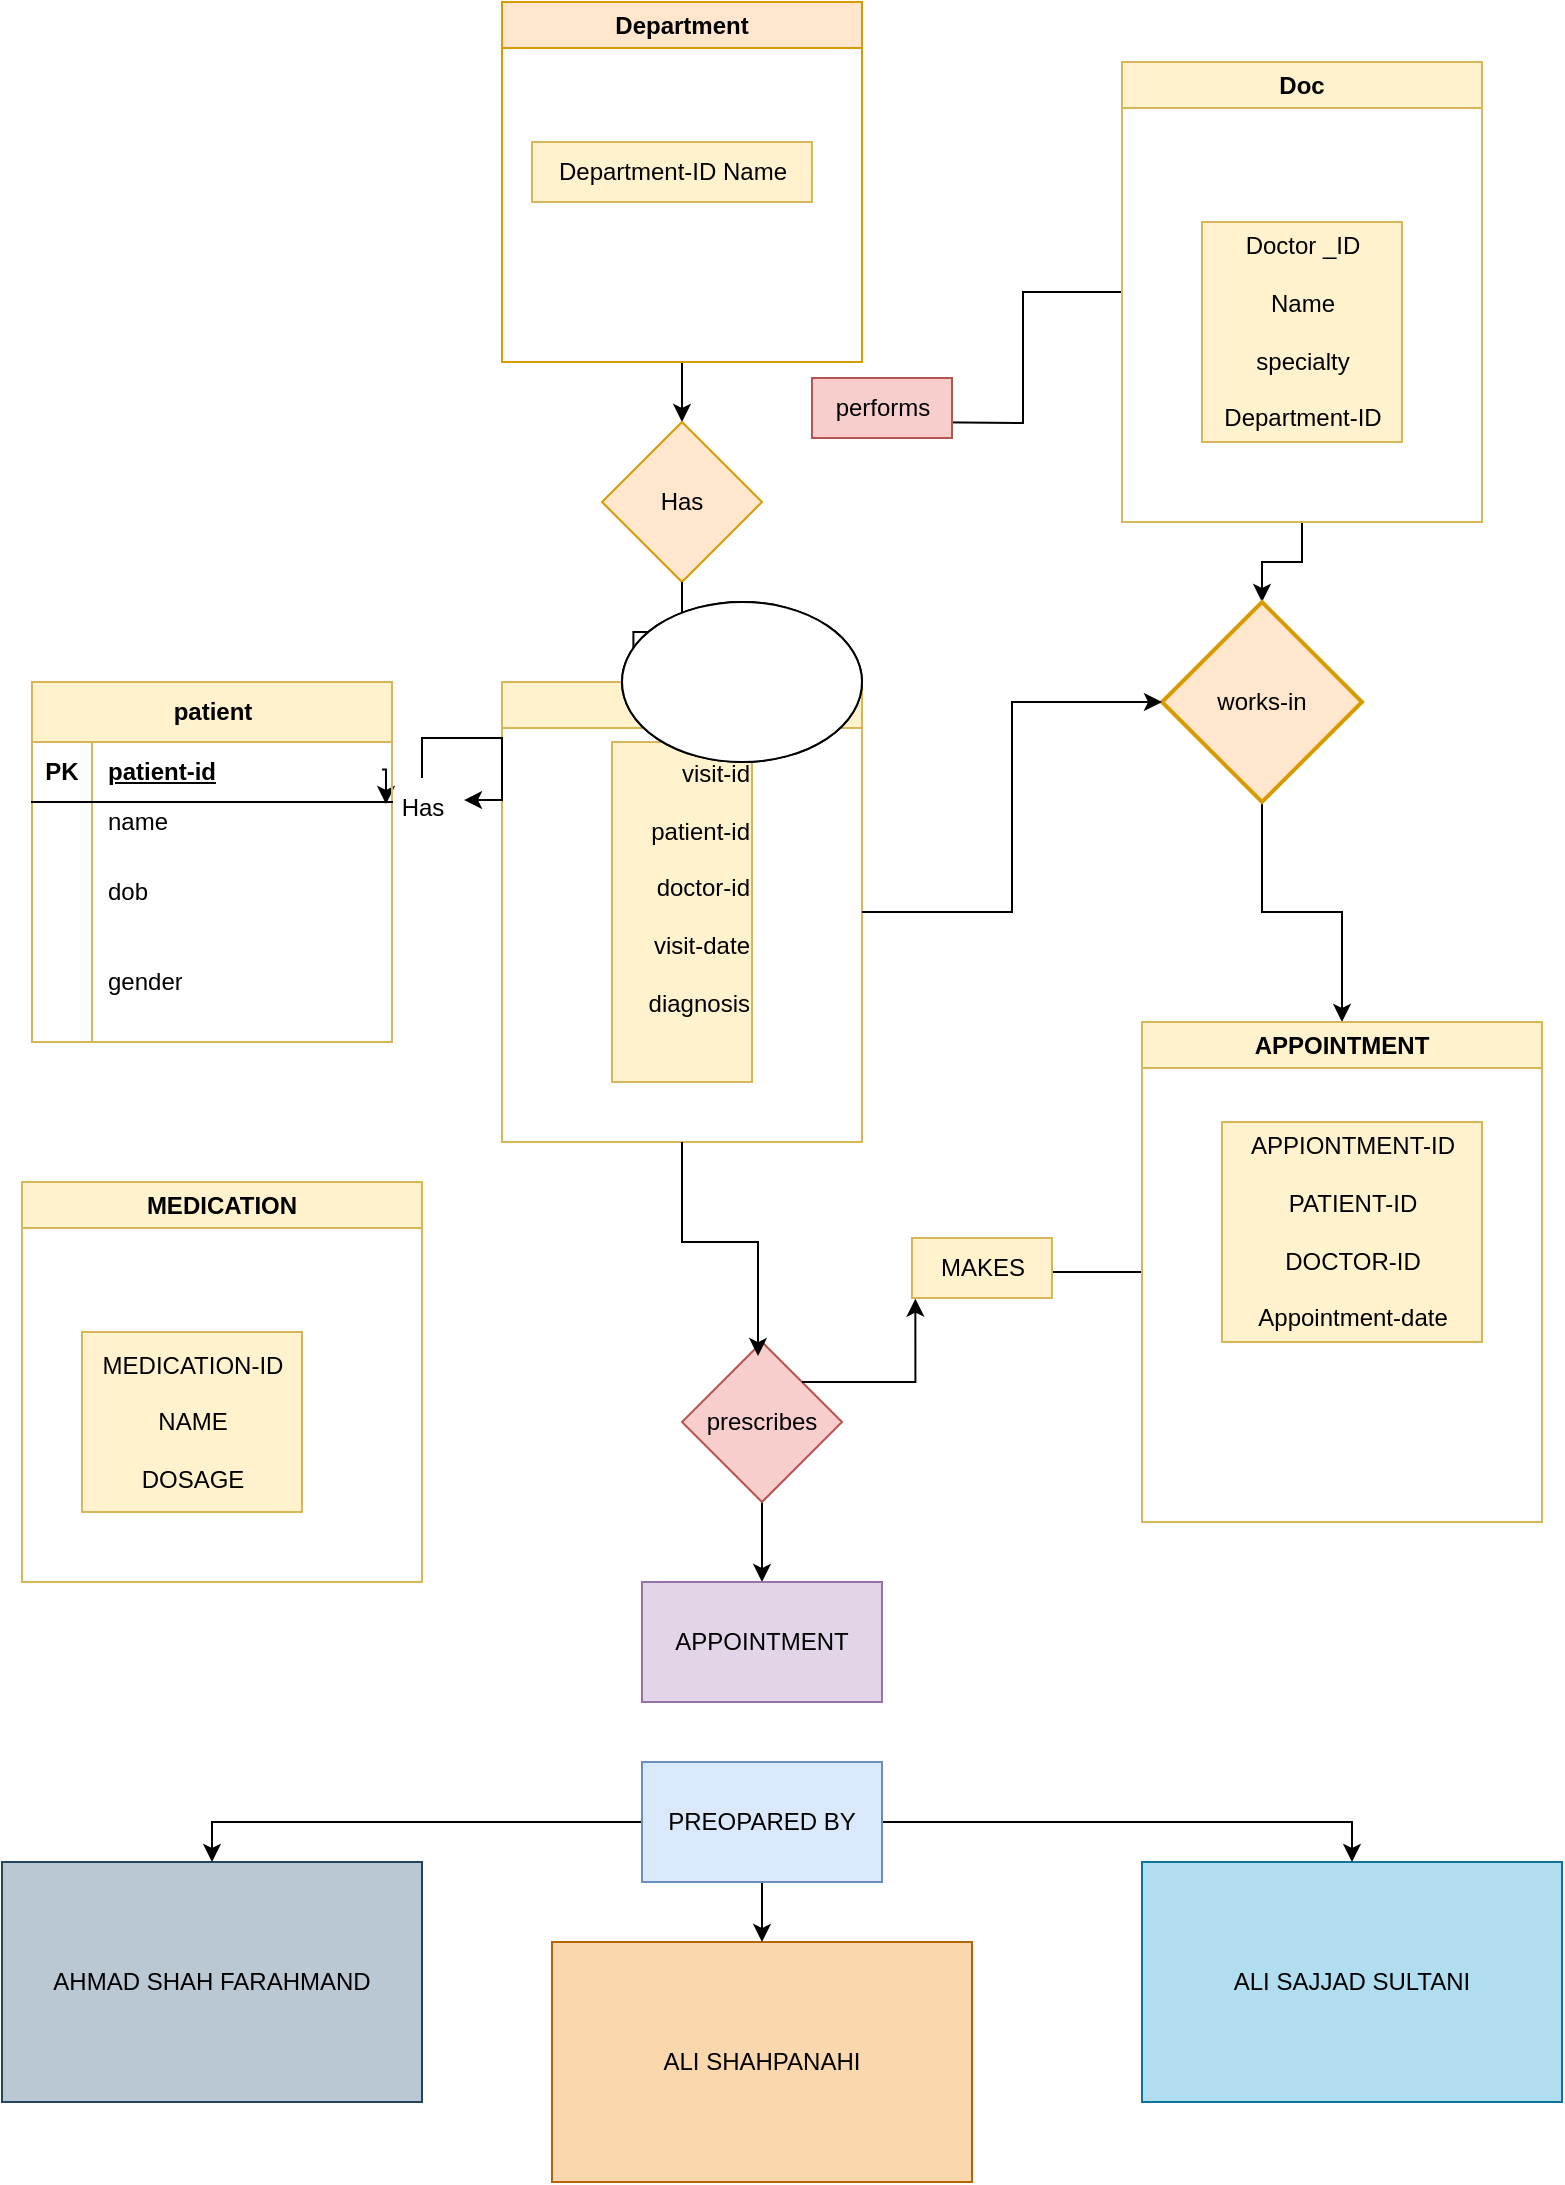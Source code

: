 <mxfile version="27.0.9">
  <diagram name="Page-1" id="zaYP8ICOGeMnVHUdB2MF">
    <mxGraphModel dx="786" dy="729" grid="1" gridSize="10" guides="1" tooltips="1" connect="1" arrows="1" fold="1" page="1" pageScale="1" pageWidth="827" pageHeight="1169" math="0" shadow="0">
      <root>
        <mxCell id="0" />
        <mxCell id="1" parent="0" />
        <mxCell id="Ue8LXeeDn8uuF8aSwmYM-1" style="edgeStyle=orthogonalEdgeStyle;rounded=0;orthogonalLoop=1;jettySize=auto;html=1;exitX=0.5;exitY=1;exitDx=0;exitDy=0;entryX=0.5;entryY=0;entryDx=0;entryDy=0;" parent="1" source="Ue8LXeeDn8uuF8aSwmYM-2" target="Ue8LXeeDn8uuF8aSwmYM-4" edge="1">
          <mxGeometry relative="1" as="geometry" />
        </mxCell>
        <mxCell id="Ue8LXeeDn8uuF8aSwmYM-2" value="Department" style="swimlane;whiteSpace=wrap;html=1;fillColor=#ffe6cc;strokeColor=#d79b00;" parent="1" vertex="1">
          <mxGeometry x="290" y="40" width="180" height="180" as="geometry" />
        </mxCell>
        <mxCell id="Ue8LXeeDn8uuF8aSwmYM-3" value="Department-ID Name" style="text;html=1;align=center;verticalAlign=middle;resizable=0;points=[];autosize=1;strokeColor=#d6b656;fillColor=#fff2cc;" parent="Ue8LXeeDn8uuF8aSwmYM-2" vertex="1">
          <mxGeometry x="15" y="70" width="140" height="30" as="geometry" />
        </mxCell>
        <mxCell id="Ue8LXeeDn8uuF8aSwmYM-4" value="Has" style="rhombus;whiteSpace=wrap;html=1;fillColor=#ffe6cc;strokeColor=#d79b00;" parent="1" vertex="1">
          <mxGeometry x="340" y="250" width="80" height="80" as="geometry" />
        </mxCell>
        <mxCell id="Ue8LXeeDn8uuF8aSwmYM-5" style="edgeStyle=orthogonalEdgeStyle;rounded=0;orthogonalLoop=1;jettySize=auto;html=1;" parent="1" source="Ue8LXeeDn8uuF8aSwmYM-7" edge="1">
          <mxGeometry relative="1" as="geometry">
            <mxPoint x="500" y="250" as="targetPoint" />
          </mxGeometry>
        </mxCell>
        <mxCell id="Ue8LXeeDn8uuF8aSwmYM-6" style="edgeStyle=orthogonalEdgeStyle;rounded=0;orthogonalLoop=1;jettySize=auto;html=1;" parent="1" source="Ue8LXeeDn8uuF8aSwmYM-7" target="Ue8LXeeDn8uuF8aSwmYM-13" edge="1">
          <mxGeometry relative="1" as="geometry" />
        </mxCell>
        <mxCell id="Ue8LXeeDn8uuF8aSwmYM-7" value="Doc" style="swimlane;whiteSpace=wrap;html=1;fillColor=#fff2cc;strokeColor=#d6b656;" parent="1" vertex="1">
          <mxGeometry x="600" y="70" width="180" height="230" as="geometry" />
        </mxCell>
        <mxCell id="Ue8LXeeDn8uuF8aSwmYM-8" value="Doctor _ID&lt;div&gt;&lt;br&gt;&lt;div&gt;Name&lt;/div&gt;&lt;div&gt;&lt;br&gt;&lt;/div&gt;&lt;div&gt;specialty&lt;/div&gt;&lt;div&gt;&lt;br&gt;&lt;/div&gt;&lt;div&gt;Department-ID&lt;/div&gt;&lt;/div&gt;" style="text;html=1;align=center;verticalAlign=middle;resizable=0;points=[];autosize=1;strokeColor=#d6b656;fillColor=#fff2cc;" parent="Ue8LXeeDn8uuF8aSwmYM-7" vertex="1">
          <mxGeometry x="40" y="80" width="100" height="110" as="geometry" />
        </mxCell>
        <mxCell id="Ue8LXeeDn8uuF8aSwmYM-11" value="performs" style="text;html=1;align=center;verticalAlign=middle;resizable=0;points=[];autosize=1;strokeColor=#b85450;fillColor=#f8cecc;" parent="1" vertex="1">
          <mxGeometry x="445" y="228" width="70" height="30" as="geometry" />
        </mxCell>
        <mxCell id="Ue8LXeeDn8uuF8aSwmYM-12" style="edgeStyle=orthogonalEdgeStyle;rounded=0;orthogonalLoop=1;jettySize=auto;html=1;exitX=0.5;exitY=1;exitDx=0;exitDy=0;exitPerimeter=0;" parent="1" source="Ue8LXeeDn8uuF8aSwmYM-13" target="Ue8LXeeDn8uuF8aSwmYM-17" edge="1">
          <mxGeometry relative="1" as="geometry" />
        </mxCell>
        <mxCell id="Ue8LXeeDn8uuF8aSwmYM-13" value="works-in" style="strokeWidth=2;html=1;shape=mxgraph.flowchart.decision;whiteSpace=wrap;fillColor=#ffe6cc;strokeColor=#d79b00;" parent="1" vertex="1">
          <mxGeometry x="620" y="340" width="100" height="100" as="geometry" />
        </mxCell>
        <mxCell id="Ue8LXeeDn8uuF8aSwmYM-14" value="visit" style="swimlane;whiteSpace=wrap;html=1;fillColor=#fff2cc;strokeColor=#d6b656;" parent="1" vertex="1">
          <mxGeometry x="290" y="380" width="180" height="230" as="geometry" />
        </mxCell>
        <mxCell id="Ue8LXeeDn8uuF8aSwmYM-15" value="&lt;div&gt;&lt;span style=&quot;background-color: transparent; color: light-dark(rgb(0, 0, 0), rgb(255, 255, 255));&quot;&gt;&lt;font&gt;visit-id&lt;/font&gt;&lt;/span&gt;&lt;/div&gt;&lt;div&gt;&lt;span style=&quot;background-color: transparent; color: light-dark(rgb(0, 0, 0), rgb(255, 255, 255));&quot;&gt;&lt;font&gt;&lt;br&gt;&lt;/font&gt;&lt;/span&gt;&lt;/div&gt;&lt;span style=&quot;background-color: transparent; color: light-dark(rgb(0, 0, 0), rgb(255, 255, 255));&quot;&gt;&lt;font&gt;patient-id&lt;/font&gt;&lt;/span&gt;&lt;div&gt;&lt;font&gt;&lt;br&gt;&lt;span style=&quot;background-color: transparent; color: light-dark(rgb(0, 0, 0), rgb(255, 255, 255));&quot;&gt;doctor-id&lt;/span&gt;&lt;/font&gt;&lt;/div&gt;&lt;div&gt;&lt;font&gt;&lt;br&gt;&lt;span style=&quot;background-color: transparent; color: light-dark(rgb(0, 0, 0), rgb(255, 255, 255));&quot;&gt;visit-date&lt;/span&gt;&lt;/font&gt;&lt;/div&gt;&lt;div&gt;&lt;font&gt;&lt;br&gt;&lt;span style=&quot;background-color: transparent; color: light-dark(rgb(0, 0, 0), rgb(255, 255, 255));&quot;&gt;diagnosis&lt;/span&gt;&lt;/font&gt;&lt;/div&gt;&lt;div&gt;&lt;span style=&quot;background-color: transparent; color: light-dark(rgb(0, 0, 0), rgb(255, 255, 255)); font-size: 20px;&quot;&gt;&lt;br&gt;&lt;/span&gt;&lt;/div&gt;" style="text;html=1;align=right;verticalAlign=middle;resizable=0;points=[];autosize=1;strokeColor=#d6b656;fillColor=#fff2cc;" parent="Ue8LXeeDn8uuF8aSwmYM-14" vertex="1">
          <mxGeometry x="55" y="30" width="70" height="170" as="geometry" />
        </mxCell>
        <mxCell id="Ue8LXeeDn8uuF8aSwmYM-16" style="edgeStyle=orthogonalEdgeStyle;rounded=0;orthogonalLoop=1;jettySize=auto;html=1;" parent="1" source="Ue8LXeeDn8uuF8aSwmYM-17" edge="1">
          <mxGeometry relative="1" as="geometry">
            <mxPoint x="550" y="675" as="targetPoint" />
          </mxGeometry>
        </mxCell>
        <mxCell id="Ue8LXeeDn8uuF8aSwmYM-17" value="APPOINTMENT" style="swimlane;whiteSpace=wrap;html=1;fillColor=#fff2cc;strokeColor=#d6b656;" parent="1" vertex="1">
          <mxGeometry x="610" y="550" width="200" height="250" as="geometry" />
        </mxCell>
        <mxCell id="Ue8LXeeDn8uuF8aSwmYM-18" value="APPIONTMENT-ID&lt;div&gt;&lt;br&gt;&lt;div&gt;PATIENT-ID&lt;/div&gt;&lt;div&gt;&lt;br&gt;&lt;/div&gt;&lt;div&gt;DOCTOR-ID&lt;/div&gt;&lt;div&gt;&lt;br&gt;&lt;/div&gt;&lt;div&gt;Appointment-date&lt;/div&gt;&lt;/div&gt;" style="text;html=1;align=center;verticalAlign=middle;resizable=0;points=[];autosize=1;strokeColor=#d6b656;fillColor=#fff2cc;" parent="Ue8LXeeDn8uuF8aSwmYM-17" vertex="1">
          <mxGeometry x="40" y="50" width="130" height="110" as="geometry" />
        </mxCell>
        <mxCell id="Ue8LXeeDn8uuF8aSwmYM-19" style="edgeStyle=orthogonalEdgeStyle;rounded=0;orthogonalLoop=1;jettySize=auto;html=1;exitX=0.5;exitY=1;exitDx=0;exitDy=0;entryX=0.5;entryY=0;entryDx=0;entryDy=0;" parent="1" source="Ue8LXeeDn8uuF8aSwmYM-20" target="Ue8LXeeDn8uuF8aSwmYM-22" edge="1">
          <mxGeometry relative="1" as="geometry" />
        </mxCell>
        <mxCell id="Ue8LXeeDn8uuF8aSwmYM-20" value="prescribes" style="rhombus;whiteSpace=wrap;html=1;fillColor=#f8cecc;strokeColor=#b85450;" parent="1" vertex="1">
          <mxGeometry x="380" y="710" width="80" height="80" as="geometry" />
        </mxCell>
        <mxCell id="Ue8LXeeDn8uuF8aSwmYM-21" style="edgeStyle=orthogonalEdgeStyle;rounded=0;orthogonalLoop=1;jettySize=auto;html=1;exitX=0.5;exitY=1;exitDx=0;exitDy=0;entryX=0.475;entryY=0.088;entryDx=0;entryDy=0;entryPerimeter=0;" parent="1" source="Ue8LXeeDn8uuF8aSwmYM-14" target="Ue8LXeeDn8uuF8aSwmYM-20" edge="1">
          <mxGeometry relative="1" as="geometry" />
        </mxCell>
        <mxCell id="Ue8LXeeDn8uuF8aSwmYM-22" value="APPOINTMENT" style="whiteSpace=wrap;html=1;fillColor=#e1d5e7;strokeColor=#9673a6;" parent="1" vertex="1">
          <mxGeometry x="360" y="830" width="120" height="60" as="geometry" />
        </mxCell>
        <mxCell id="Ue8LXeeDn8uuF8aSwmYM-23" value="MAKES" style="text;html=1;align=center;verticalAlign=middle;resizable=0;points=[];autosize=1;strokeColor=#d6b656;fillColor=#fff2cc;" parent="1" vertex="1">
          <mxGeometry x="495" y="658" width="70" height="30" as="geometry" />
        </mxCell>
        <mxCell id="Ue8LXeeDn8uuF8aSwmYM-24" value="MEDICATION" style="swimlane;whiteSpace=wrap;html=1;fillColor=#fff2cc;strokeColor=#d6b656;" parent="1" vertex="1">
          <mxGeometry x="50" y="630" width="200" height="200" as="geometry" />
        </mxCell>
        <mxCell id="Ue8LXeeDn8uuF8aSwmYM-25" value="MEDICATION-ID&lt;div&gt;&lt;br&gt;&lt;div&gt;NAME&lt;/div&gt;&lt;div&gt;&lt;br&gt;&lt;/div&gt;&lt;div&gt;DOSAGE&lt;/div&gt;&lt;/div&gt;" style="text;html=1;align=center;verticalAlign=middle;resizable=0;points=[];autosize=1;strokeColor=#d6b656;fillColor=#fff2cc;" parent="Ue8LXeeDn8uuF8aSwmYM-24" vertex="1">
          <mxGeometry x="30" y="75" width="110" height="90" as="geometry" />
        </mxCell>
        <mxCell id="Ue8LXeeDn8uuF8aSwmYM-26" style="edgeStyle=orthogonalEdgeStyle;rounded=0;orthogonalLoop=1;jettySize=auto;html=1;exitX=0.5;exitY=1;exitDx=0;exitDy=0;entryX=0.365;entryY=-0.004;entryDx=0;entryDy=0;entryPerimeter=0;" parent="1" source="Ue8LXeeDn8uuF8aSwmYM-4" target="Ue8LXeeDn8uuF8aSwmYM-14" edge="1">
          <mxGeometry relative="1" as="geometry" />
        </mxCell>
        <mxCell id="Ue8LXeeDn8uuF8aSwmYM-27" style="edgeStyle=orthogonalEdgeStyle;rounded=0;orthogonalLoop=1;jettySize=auto;html=1;entryX=0;entryY=0.5;entryDx=0;entryDy=0;entryPerimeter=0;" parent="1" source="Ue8LXeeDn8uuF8aSwmYM-14" target="Ue8LXeeDn8uuF8aSwmYM-13" edge="1">
          <mxGeometry relative="1" as="geometry" />
        </mxCell>
        <mxCell id="Ue8LXeeDn8uuF8aSwmYM-28" value="Has" style="text;html=1;align=center;verticalAlign=middle;resizable=0;points=[];autosize=1;strokeColor=none;fillColor=none;" parent="1" vertex="1">
          <mxGeometry x="230" y="428" width="40" height="30" as="geometry" />
        </mxCell>
        <mxCell id="Ue8LXeeDn8uuF8aSwmYM-29" style="edgeStyle=orthogonalEdgeStyle;rounded=0;orthogonalLoop=1;jettySize=auto;html=1;exitX=1;exitY=0.75;exitDx=0;exitDy=0;entryX=0.05;entryY=0.433;entryDx=0;entryDy=0;entryPerimeter=0;" parent="1" target="Ue8LXeeDn8uuF8aSwmYM-28" edge="1">
          <mxGeometry relative="1" as="geometry">
            <mxPoint x="230" y="423.75" as="sourcePoint" />
          </mxGeometry>
        </mxCell>
        <mxCell id="Ue8LXeeDn8uuF8aSwmYM-30" style="edgeStyle=orthogonalEdgeStyle;rounded=0;orthogonalLoop=1;jettySize=auto;html=1;entryX=1.025;entryY=0.367;entryDx=0;entryDy=0;entryPerimeter=0;" parent="1" source="Ue8LXeeDn8uuF8aSwmYM-28" target="Ue8LXeeDn8uuF8aSwmYM-28" edge="1">
          <mxGeometry relative="1" as="geometry" />
        </mxCell>
        <mxCell id="Ue8LXeeDn8uuF8aSwmYM-31" style="edgeStyle=orthogonalEdgeStyle;rounded=0;orthogonalLoop=1;jettySize=auto;html=1;exitX=1;exitY=0;exitDx=0;exitDy=0;entryX=0.024;entryY=1.011;entryDx=0;entryDy=0;entryPerimeter=0;" parent="1" source="Ue8LXeeDn8uuF8aSwmYM-20" target="Ue8LXeeDn8uuF8aSwmYM-23" edge="1">
          <mxGeometry relative="1" as="geometry" />
        </mxCell>
        <mxCell id="Ue8LXeeDn8uuF8aSwmYM-32" value="AHMAD SHAH FARAHMAND" style="whiteSpace=wrap;html=1;fillColor=#bac8d3;strokeColor=#23445d;" parent="1" vertex="1">
          <mxGeometry x="40" y="970" width="210" height="120" as="geometry" />
        </mxCell>
        <mxCell id="Ue8LXeeDn8uuF8aSwmYM-33" value="ALI SHAHPANAHI" style="whiteSpace=wrap;html=1;fillColor=#fad7ac;strokeColor=#b46504;" parent="1" vertex="1">
          <mxGeometry x="315" y="1010" width="210" height="120" as="geometry" />
        </mxCell>
        <mxCell id="Ue8LXeeDn8uuF8aSwmYM-34" value="ALI SAJJAD SULTANI" style="whiteSpace=wrap;html=1;fillColor=#b1ddf0;strokeColor=#10739e;" parent="1" vertex="1">
          <mxGeometry x="610" y="970" width="210" height="120" as="geometry" />
        </mxCell>
        <mxCell id="Ue8LXeeDn8uuF8aSwmYM-35" style="edgeStyle=orthogonalEdgeStyle;rounded=0;orthogonalLoop=1;jettySize=auto;html=1;exitX=0.5;exitY=1;exitDx=0;exitDy=0;entryX=0.5;entryY=0;entryDx=0;entryDy=0;" parent="1" source="Ue8LXeeDn8uuF8aSwmYM-38" target="Ue8LXeeDn8uuF8aSwmYM-33" edge="1">
          <mxGeometry relative="1" as="geometry" />
        </mxCell>
        <mxCell id="Ue8LXeeDn8uuF8aSwmYM-36" style="edgeStyle=orthogonalEdgeStyle;rounded=0;orthogonalLoop=1;jettySize=auto;html=1;entryX=0.5;entryY=0;entryDx=0;entryDy=0;" parent="1" source="Ue8LXeeDn8uuF8aSwmYM-38" target="Ue8LXeeDn8uuF8aSwmYM-32" edge="1">
          <mxGeometry relative="1" as="geometry" />
        </mxCell>
        <mxCell id="Ue8LXeeDn8uuF8aSwmYM-37" style="edgeStyle=orthogonalEdgeStyle;rounded=0;orthogonalLoop=1;jettySize=auto;html=1;entryX=0.5;entryY=0;entryDx=0;entryDy=0;" parent="1" source="Ue8LXeeDn8uuF8aSwmYM-38" target="Ue8LXeeDn8uuF8aSwmYM-34" edge="1">
          <mxGeometry relative="1" as="geometry" />
        </mxCell>
        <mxCell id="Ue8LXeeDn8uuF8aSwmYM-38" value="PREOPARED BY" style="whiteSpace=wrap;html=1;fillColor=#dae8fc;strokeColor=#6c8ebf;" parent="1" vertex="1">
          <mxGeometry x="360" y="920" width="120" height="60" as="geometry" />
        </mxCell>
        <mxCell id="Ue8LXeeDn8uuF8aSwmYM-39" value="" style="ellipse;whiteSpace=wrap;html=1;" parent="1" vertex="1">
          <mxGeometry x="350" y="340" width="120" height="80" as="geometry" />
        </mxCell>
        <mxCell id="Ue8LXeeDn8uuF8aSwmYM-40" value="" style="ellipse;whiteSpace=wrap;html=1;" parent="1" vertex="1">
          <mxGeometry x="350" y="340" width="120" height="80" as="geometry" />
        </mxCell>
        <mxCell id="G7p0IPWNJglMvQryKV6g-53" value="patient" style="shape=table;startSize=30;container=1;collapsible=1;childLayout=tableLayout;fixedRows=1;rowLines=0;fontStyle=1;align=center;resizeLast=1;html=1;fillColor=#fff2cc;strokeColor=#d6b656;" vertex="1" parent="1">
          <mxGeometry x="55" y="380" width="180" height="180" as="geometry" />
        </mxCell>
        <mxCell id="G7p0IPWNJglMvQryKV6g-54" value="" style="shape=tableRow;horizontal=0;startSize=0;swimlaneHead=0;swimlaneBody=0;fillColor=none;collapsible=0;dropTarget=0;points=[[0,0.5],[1,0.5]];portConstraint=eastwest;top=0;left=0;right=0;bottom=1;" vertex="1" parent="G7p0IPWNJglMvQryKV6g-53">
          <mxGeometry y="30" width="180" height="30" as="geometry" />
        </mxCell>
        <mxCell id="G7p0IPWNJglMvQryKV6g-55" value="PK" style="shape=partialRectangle;connectable=0;fillColor=none;top=0;left=0;bottom=0;right=0;fontStyle=1;overflow=hidden;whiteSpace=wrap;html=1;" vertex="1" parent="G7p0IPWNJglMvQryKV6g-54">
          <mxGeometry width="30" height="30" as="geometry">
            <mxRectangle width="30" height="30" as="alternateBounds" />
          </mxGeometry>
        </mxCell>
        <mxCell id="G7p0IPWNJglMvQryKV6g-56" value="patient-id" style="shape=partialRectangle;connectable=0;fillColor=none;top=0;left=0;bottom=0;right=0;align=left;spacingLeft=6;fontStyle=5;overflow=hidden;whiteSpace=wrap;html=1;" vertex="1" parent="G7p0IPWNJglMvQryKV6g-54">
          <mxGeometry x="30" width="150" height="30" as="geometry">
            <mxRectangle width="150" height="30" as="alternateBounds" />
          </mxGeometry>
        </mxCell>
        <mxCell id="G7p0IPWNJglMvQryKV6g-57" value="" style="shape=tableRow;horizontal=0;startSize=0;swimlaneHead=0;swimlaneBody=0;fillColor=none;collapsible=0;dropTarget=0;points=[[0,0.5],[1,0.5]];portConstraint=eastwest;top=0;left=0;right=0;bottom=0;" vertex="1" parent="G7p0IPWNJglMvQryKV6g-53">
          <mxGeometry y="60" width="180" height="30" as="geometry" />
        </mxCell>
        <mxCell id="G7p0IPWNJglMvQryKV6g-58" value="" style="shape=partialRectangle;connectable=0;fillColor=none;top=0;left=0;bottom=0;right=0;editable=1;overflow=hidden;whiteSpace=wrap;html=1;" vertex="1" parent="G7p0IPWNJglMvQryKV6g-57">
          <mxGeometry width="30" height="30" as="geometry">
            <mxRectangle width="30" height="30" as="alternateBounds" />
          </mxGeometry>
        </mxCell>
        <mxCell id="G7p0IPWNJglMvQryKV6g-59" value="name&lt;div&gt;&lt;br&gt;&lt;/div&gt;" style="shape=partialRectangle;connectable=0;fillColor=none;top=0;left=0;bottom=0;right=0;align=left;spacingLeft=6;overflow=hidden;whiteSpace=wrap;html=1;" vertex="1" parent="G7p0IPWNJglMvQryKV6g-57">
          <mxGeometry x="30" width="150" height="30" as="geometry">
            <mxRectangle width="150" height="30" as="alternateBounds" />
          </mxGeometry>
        </mxCell>
        <mxCell id="G7p0IPWNJglMvQryKV6g-60" value="" style="shape=tableRow;horizontal=0;startSize=0;swimlaneHead=0;swimlaneBody=0;fillColor=none;collapsible=0;dropTarget=0;points=[[0,0.5],[1,0.5]];portConstraint=eastwest;top=0;left=0;right=0;bottom=0;" vertex="1" parent="G7p0IPWNJglMvQryKV6g-53">
          <mxGeometry y="90" width="180" height="30" as="geometry" />
        </mxCell>
        <mxCell id="G7p0IPWNJglMvQryKV6g-61" value="" style="shape=partialRectangle;connectable=0;fillColor=none;top=0;left=0;bottom=0;right=0;editable=1;overflow=hidden;whiteSpace=wrap;html=1;" vertex="1" parent="G7p0IPWNJglMvQryKV6g-60">
          <mxGeometry width="30" height="30" as="geometry">
            <mxRectangle width="30" height="30" as="alternateBounds" />
          </mxGeometry>
        </mxCell>
        <mxCell id="G7p0IPWNJglMvQryKV6g-62" value="dob" style="shape=partialRectangle;connectable=0;fillColor=none;top=0;left=0;bottom=0;right=0;align=left;spacingLeft=6;overflow=hidden;whiteSpace=wrap;html=1;" vertex="1" parent="G7p0IPWNJglMvQryKV6g-60">
          <mxGeometry x="30" width="150" height="30" as="geometry">
            <mxRectangle width="150" height="30" as="alternateBounds" />
          </mxGeometry>
        </mxCell>
        <mxCell id="G7p0IPWNJglMvQryKV6g-63" value="" style="shape=tableRow;horizontal=0;startSize=0;swimlaneHead=0;swimlaneBody=0;fillColor=none;collapsible=0;dropTarget=0;points=[[0,0.5],[1,0.5]];portConstraint=eastwest;top=0;left=0;right=0;bottom=0;" vertex="1" parent="G7p0IPWNJglMvQryKV6g-53">
          <mxGeometry y="120" width="180" height="60" as="geometry" />
        </mxCell>
        <mxCell id="G7p0IPWNJglMvQryKV6g-64" value="" style="shape=partialRectangle;connectable=0;fillColor=none;top=0;left=0;bottom=0;right=0;editable=1;overflow=hidden;whiteSpace=wrap;html=1;" vertex="1" parent="G7p0IPWNJglMvQryKV6g-63">
          <mxGeometry width="30" height="60" as="geometry">
            <mxRectangle width="30" height="60" as="alternateBounds" />
          </mxGeometry>
        </mxCell>
        <mxCell id="G7p0IPWNJglMvQryKV6g-65" value="gender" style="shape=partialRectangle;connectable=0;fillColor=none;top=0;left=0;bottom=0;right=0;align=left;spacingLeft=6;overflow=hidden;whiteSpace=wrap;html=1;" vertex="1" parent="G7p0IPWNJglMvQryKV6g-63">
          <mxGeometry x="30" width="150" height="60" as="geometry">
            <mxRectangle width="150" height="60" as="alternateBounds" />
          </mxGeometry>
        </mxCell>
      </root>
    </mxGraphModel>
  </diagram>
</mxfile>
